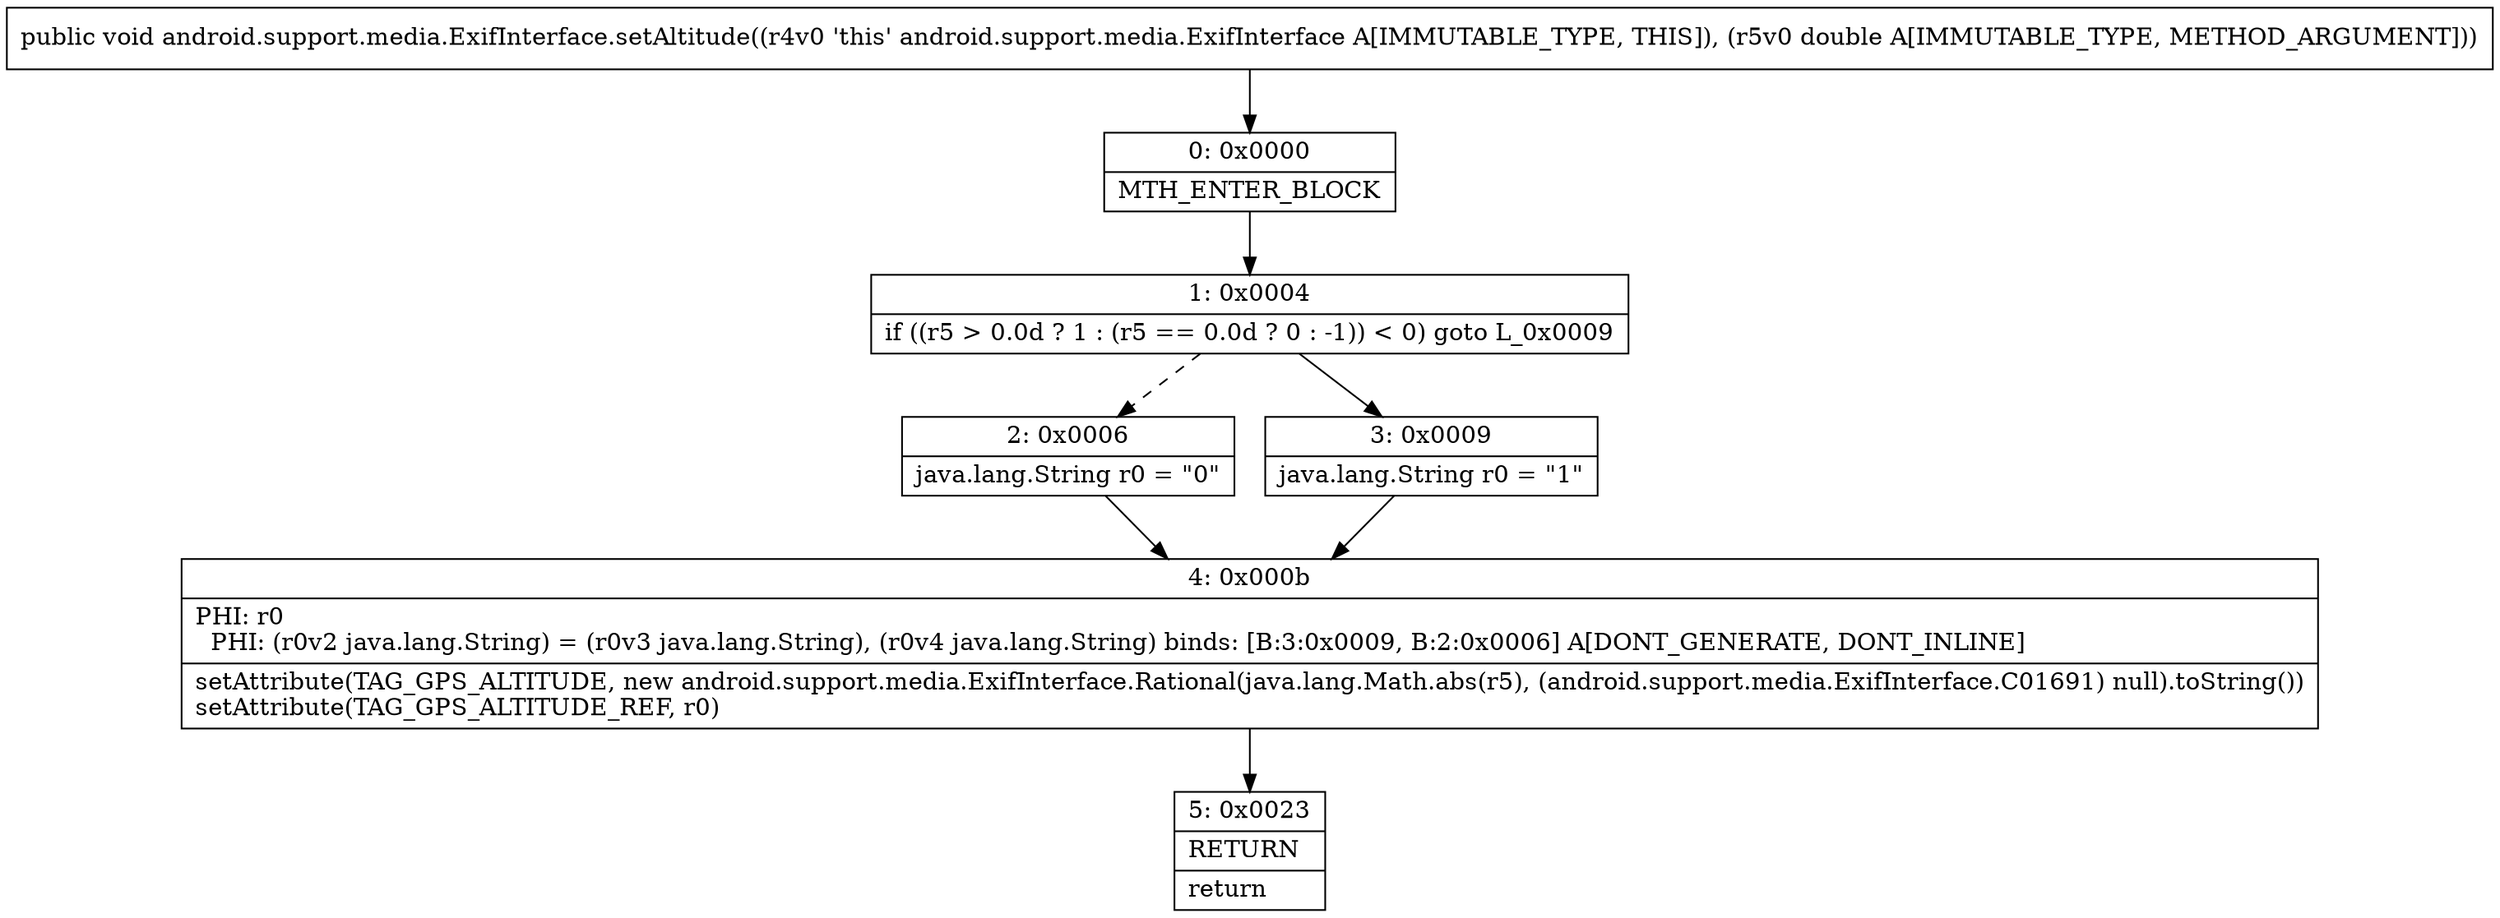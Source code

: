 digraph "CFG forandroid.support.media.ExifInterface.setAltitude(D)V" {
Node_0 [shape=record,label="{0\:\ 0x0000|MTH_ENTER_BLOCK\l}"];
Node_1 [shape=record,label="{1\:\ 0x0004|if ((r5 \> 0.0d ? 1 : (r5 == 0.0d ? 0 : \-1)) \< 0) goto L_0x0009\l}"];
Node_2 [shape=record,label="{2\:\ 0x0006|java.lang.String r0 = \"0\"\l}"];
Node_3 [shape=record,label="{3\:\ 0x0009|java.lang.String r0 = \"1\"\l}"];
Node_4 [shape=record,label="{4\:\ 0x000b|PHI: r0 \l  PHI: (r0v2 java.lang.String) = (r0v3 java.lang.String), (r0v4 java.lang.String) binds: [B:3:0x0009, B:2:0x0006] A[DONT_GENERATE, DONT_INLINE]\l|setAttribute(TAG_GPS_ALTITUDE, new android.support.media.ExifInterface.Rational(java.lang.Math.abs(r5), (android.support.media.ExifInterface.C01691) null).toString())\lsetAttribute(TAG_GPS_ALTITUDE_REF, r0)\l}"];
Node_5 [shape=record,label="{5\:\ 0x0023|RETURN\l|return\l}"];
MethodNode[shape=record,label="{public void android.support.media.ExifInterface.setAltitude((r4v0 'this' android.support.media.ExifInterface A[IMMUTABLE_TYPE, THIS]), (r5v0 double A[IMMUTABLE_TYPE, METHOD_ARGUMENT])) }"];
MethodNode -> Node_0;
Node_0 -> Node_1;
Node_1 -> Node_2[style=dashed];
Node_1 -> Node_3;
Node_2 -> Node_4;
Node_3 -> Node_4;
Node_4 -> Node_5;
}

